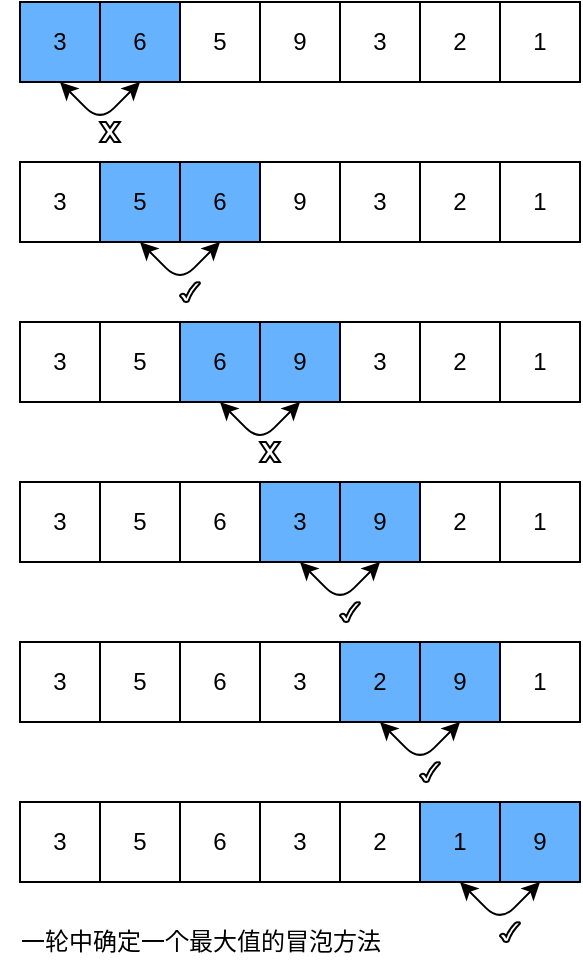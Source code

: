 <mxfile version="13.6.2" type="device" pages="4"><diagram id="Utzl1D3S4oTlbMpzo7W7" name="冒泡"><mxGraphModel dx="1024" dy="601" grid="1" gridSize="10" guides="1" tooltips="1" connect="1" arrows="1" fold="1" page="1" pageScale="1" pageWidth="827" pageHeight="1169" math="0" shadow="0"><root><mxCell id="0"/><mxCell id="1" parent="0"/><mxCell id="EV3v-pu-8Y_eTsIxCICT-1" value="3" style="rounded=0;whiteSpace=wrap;html=1;fillColor=#66B2FF;" vertex="1" parent="1"><mxGeometry x="40" y="40" width="40" height="40" as="geometry"/></mxCell><mxCell id="EV3v-pu-8Y_eTsIxCICT-2" value="6" style="rounded=0;whiteSpace=wrap;html=1;fillColor=#66B2FF;" vertex="1" parent="1"><mxGeometry x="80" y="40" width="40" height="40" as="geometry"/></mxCell><mxCell id="EV3v-pu-8Y_eTsIxCICT-3" value="5" style="rounded=0;whiteSpace=wrap;html=1;" vertex="1" parent="1"><mxGeometry x="120" y="40" width="40" height="40" as="geometry"/></mxCell><mxCell id="EV3v-pu-8Y_eTsIxCICT-4" value="9" style="rounded=0;whiteSpace=wrap;html=1;" vertex="1" parent="1"><mxGeometry x="160" y="40" width="40" height="40" as="geometry"/></mxCell><mxCell id="EV3v-pu-8Y_eTsIxCICT-6" value="3" style="rounded=0;whiteSpace=wrap;html=1;" vertex="1" parent="1"><mxGeometry x="200" y="40" width="40" height="40" as="geometry"/></mxCell><mxCell id="EV3v-pu-8Y_eTsIxCICT-7" value="2" style="rounded=0;whiteSpace=wrap;html=1;" vertex="1" parent="1"><mxGeometry x="240" y="40" width="40" height="40" as="geometry"/></mxCell><mxCell id="EV3v-pu-8Y_eTsIxCICT-8" value="1" style="rounded=0;whiteSpace=wrap;html=1;" vertex="1" parent="1"><mxGeometry x="280" y="40" width="40" height="40" as="geometry"/></mxCell><mxCell id="EV3v-pu-8Y_eTsIxCICT-9" value="" style="endArrow=classic;startArrow=classic;html=1;exitX=0.5;exitY=1;exitDx=0;exitDy=0;entryX=0.5;entryY=1;entryDx=0;entryDy=0;" edge="1" parent="1" source="EV3v-pu-8Y_eTsIxCICT-1" target="EV3v-pu-8Y_eTsIxCICT-2"><mxGeometry width="50" height="50" relative="1" as="geometry"><mxPoint x="390" y="240" as="sourcePoint"/><mxPoint x="440" y="190" as="targetPoint"/><Array as="points"><mxPoint x="80" y="100"/></Array></mxGeometry></mxCell><mxCell id="EV3v-pu-8Y_eTsIxCICT-11" value="" style="verticalLabelPosition=bottom;verticalAlign=top;html=1;shape=mxgraph.basic.x" vertex="1" parent="1"><mxGeometry x="80" y="100" width="10" height="10" as="geometry"/></mxCell><mxCell id="EV3v-pu-8Y_eTsIxCICT-13" value="" style="verticalLabelPosition=bottom;verticalAlign=top;html=1;shape=mxgraph.basic.tick" vertex="1" parent="1"><mxGeometry x="120" y="180" width="10" height="10" as="geometry"/></mxCell><mxCell id="EV3v-pu-8Y_eTsIxCICT-14" value="3" style="rounded=0;whiteSpace=wrap;html=1;fillColor=#FFFFFF;" vertex="1" parent="1"><mxGeometry x="40" y="120" width="40" height="40" as="geometry"/></mxCell><mxCell id="EV3v-pu-8Y_eTsIxCICT-15" value="5" style="rounded=0;whiteSpace=wrap;html=1;fillColor=#66B2FF;" vertex="1" parent="1"><mxGeometry x="80" y="120" width="40" height="40" as="geometry"/></mxCell><mxCell id="EV3v-pu-8Y_eTsIxCICT-16" value="6" style="rounded=0;whiteSpace=wrap;html=1;fillColor=#66B2FF;" vertex="1" parent="1"><mxGeometry x="120" y="120" width="40" height="40" as="geometry"/></mxCell><mxCell id="EV3v-pu-8Y_eTsIxCICT-17" value="9" style="rounded=0;whiteSpace=wrap;html=1;" vertex="1" parent="1"><mxGeometry x="160" y="120" width="40" height="40" as="geometry"/></mxCell><mxCell id="EV3v-pu-8Y_eTsIxCICT-18" value="3" style="rounded=0;whiteSpace=wrap;html=1;" vertex="1" parent="1"><mxGeometry x="200" y="120" width="40" height="40" as="geometry"/></mxCell><mxCell id="EV3v-pu-8Y_eTsIxCICT-19" value="2" style="rounded=0;whiteSpace=wrap;html=1;" vertex="1" parent="1"><mxGeometry x="240" y="120" width="40" height="40" as="geometry"/></mxCell><mxCell id="EV3v-pu-8Y_eTsIxCICT-20" value="1" style="rounded=0;whiteSpace=wrap;html=1;" vertex="1" parent="1"><mxGeometry x="280" y="120" width="40" height="40" as="geometry"/></mxCell><mxCell id="EV3v-pu-8Y_eTsIxCICT-21" value="" style="endArrow=classic;startArrow=classic;html=1;exitX=0.5;exitY=1;exitDx=0;exitDy=0;entryX=0.5;entryY=1;entryDx=0;entryDy=0;" edge="1" parent="1" source="EV3v-pu-8Y_eTsIxCICT-15" target="EV3v-pu-8Y_eTsIxCICT-16"><mxGeometry width="50" height="50" relative="1" as="geometry"><mxPoint x="390" y="320" as="sourcePoint"/><mxPoint x="440" y="270" as="targetPoint"/><Array as="points"><mxPoint x="120" y="180"/></Array></mxGeometry></mxCell><mxCell id="EV3v-pu-8Y_eTsIxCICT-24" value="3" style="rounded=0;whiteSpace=wrap;html=1;fillColor=#FFFFFF;" vertex="1" parent="1"><mxGeometry x="40" y="200" width="40" height="40" as="geometry"/></mxCell><mxCell id="EV3v-pu-8Y_eTsIxCICT-25" value="5" style="rounded=0;whiteSpace=wrap;html=1;fillColor=#FFFFFF;" vertex="1" parent="1"><mxGeometry x="80" y="200" width="40" height="40" as="geometry"/></mxCell><mxCell id="EV3v-pu-8Y_eTsIxCICT-26" value="6" style="rounded=0;whiteSpace=wrap;html=1;fillColor=#66B2FF;" vertex="1" parent="1"><mxGeometry x="120" y="200" width="40" height="40" as="geometry"/></mxCell><mxCell id="EV3v-pu-8Y_eTsIxCICT-27" value="9" style="rounded=0;whiteSpace=wrap;html=1;fillColor=#66B2FF;" vertex="1" parent="1"><mxGeometry x="160" y="200" width="40" height="40" as="geometry"/></mxCell><mxCell id="EV3v-pu-8Y_eTsIxCICT-28" value="3" style="rounded=0;whiteSpace=wrap;html=1;" vertex="1" parent="1"><mxGeometry x="200" y="200" width="40" height="40" as="geometry"/></mxCell><mxCell id="EV3v-pu-8Y_eTsIxCICT-29" value="2" style="rounded=0;whiteSpace=wrap;html=1;" vertex="1" parent="1"><mxGeometry x="240" y="200" width="40" height="40" as="geometry"/></mxCell><mxCell id="EV3v-pu-8Y_eTsIxCICT-30" value="1" style="rounded=0;whiteSpace=wrap;html=1;" vertex="1" parent="1"><mxGeometry x="280" y="200" width="40" height="40" as="geometry"/></mxCell><mxCell id="EV3v-pu-8Y_eTsIxCICT-31" value="" style="endArrow=classic;startArrow=classic;html=1;exitX=0.5;exitY=1;exitDx=0;exitDy=0;entryX=0.5;entryY=1;entryDx=0;entryDy=0;" edge="1" parent="1" source="EV3v-pu-8Y_eTsIxCICT-26" target="EV3v-pu-8Y_eTsIxCICT-27"><mxGeometry width="50" height="50" relative="1" as="geometry"><mxPoint x="390" y="400" as="sourcePoint"/><mxPoint x="440" y="350" as="targetPoint"/><Array as="points"><mxPoint x="160" y="260"/></Array></mxGeometry></mxCell><mxCell id="EV3v-pu-8Y_eTsIxCICT-32" value="" style="verticalLabelPosition=bottom;verticalAlign=top;html=1;shape=mxgraph.basic.x" vertex="1" parent="1"><mxGeometry x="160" y="260" width="10" height="10" as="geometry"/></mxCell><mxCell id="EV3v-pu-8Y_eTsIxCICT-33" value="" style="verticalLabelPosition=bottom;verticalAlign=top;html=1;shape=mxgraph.basic.tick" vertex="1" parent="1"><mxGeometry x="200" y="340" width="10" height="10" as="geometry"/></mxCell><mxCell id="EV3v-pu-8Y_eTsIxCICT-34" value="3" style="rounded=0;whiteSpace=wrap;html=1;fillColor=#FFFFFF;" vertex="1" parent="1"><mxGeometry x="40" y="280" width="40" height="40" as="geometry"/></mxCell><mxCell id="EV3v-pu-8Y_eTsIxCICT-35" value="5" style="rounded=0;whiteSpace=wrap;html=1;fillColor=#FFFFFF;" vertex="1" parent="1"><mxGeometry x="80" y="280" width="40" height="40" as="geometry"/></mxCell><mxCell id="EV3v-pu-8Y_eTsIxCICT-36" value="6" style="rounded=0;whiteSpace=wrap;html=1;fillColor=#FFFFFF;" vertex="1" parent="1"><mxGeometry x="120" y="280" width="40" height="40" as="geometry"/></mxCell><mxCell id="EV3v-pu-8Y_eTsIxCICT-37" value="3" style="rounded=0;whiteSpace=wrap;html=1;fillColor=#66B2FF;" vertex="1" parent="1"><mxGeometry x="160" y="280" width="40" height="40" as="geometry"/></mxCell><mxCell id="EV3v-pu-8Y_eTsIxCICT-38" value="9" style="rounded=0;whiteSpace=wrap;html=1;fillColor=#66B2FF;" vertex="1" parent="1"><mxGeometry x="200" y="280" width="40" height="40" as="geometry"/></mxCell><mxCell id="EV3v-pu-8Y_eTsIxCICT-39" value="2" style="rounded=0;whiteSpace=wrap;html=1;" vertex="1" parent="1"><mxGeometry x="240" y="280" width="40" height="40" as="geometry"/></mxCell><mxCell id="EV3v-pu-8Y_eTsIxCICT-40" value="1" style="rounded=0;whiteSpace=wrap;html=1;" vertex="1" parent="1"><mxGeometry x="280" y="280" width="40" height="40" as="geometry"/></mxCell><mxCell id="EV3v-pu-8Y_eTsIxCICT-41" value="" style="endArrow=classic;startArrow=classic;html=1;exitX=0.5;exitY=1;exitDx=0;exitDy=0;entryX=0.5;entryY=1;entryDx=0;entryDy=0;" edge="1" parent="1" source="EV3v-pu-8Y_eTsIxCICT-37" target="EV3v-pu-8Y_eTsIxCICT-38"><mxGeometry width="50" height="50" relative="1" as="geometry"><mxPoint x="390" y="480" as="sourcePoint"/><mxPoint x="440" y="430" as="targetPoint"/><Array as="points"><mxPoint x="200" y="340"/></Array></mxGeometry></mxCell><mxCell id="EV3v-pu-8Y_eTsIxCICT-42" value="" style="verticalLabelPosition=bottom;verticalAlign=top;html=1;shape=mxgraph.basic.tick" vertex="1" parent="1"><mxGeometry x="240" y="420" width="10" height="10" as="geometry"/></mxCell><mxCell id="EV3v-pu-8Y_eTsIxCICT-43" value="3" style="rounded=0;whiteSpace=wrap;html=1;fillColor=#FFFFFF;" vertex="1" parent="1"><mxGeometry x="40" y="360" width="40" height="40" as="geometry"/></mxCell><mxCell id="EV3v-pu-8Y_eTsIxCICT-44" value="5" style="rounded=0;whiteSpace=wrap;html=1;fillColor=#FFFFFF;" vertex="1" parent="1"><mxGeometry x="80" y="360" width="40" height="40" as="geometry"/></mxCell><mxCell id="EV3v-pu-8Y_eTsIxCICT-45" value="6" style="rounded=0;whiteSpace=wrap;html=1;fillColor=#FFFFFF;" vertex="1" parent="1"><mxGeometry x="120" y="360" width="40" height="40" as="geometry"/></mxCell><mxCell id="EV3v-pu-8Y_eTsIxCICT-46" value="3" style="rounded=0;whiteSpace=wrap;html=1;fillColor=#FFFFFF;" vertex="1" parent="1"><mxGeometry x="160" y="360" width="40" height="40" as="geometry"/></mxCell><mxCell id="EV3v-pu-8Y_eTsIxCICT-47" value="2" style="rounded=0;whiteSpace=wrap;html=1;fillColor=#66B2FF;" vertex="1" parent="1"><mxGeometry x="200" y="360" width="40" height="40" as="geometry"/></mxCell><mxCell id="EV3v-pu-8Y_eTsIxCICT-48" value="9" style="rounded=0;whiteSpace=wrap;html=1;fillColor=#66B2FF;" vertex="1" parent="1"><mxGeometry x="240" y="360" width="40" height="40" as="geometry"/></mxCell><mxCell id="EV3v-pu-8Y_eTsIxCICT-49" value="1" style="rounded=0;whiteSpace=wrap;html=1;" vertex="1" parent="1"><mxGeometry x="280" y="360" width="40" height="40" as="geometry"/></mxCell><mxCell id="EV3v-pu-8Y_eTsIxCICT-50" value="" style="endArrow=classic;startArrow=classic;html=1;exitX=0.5;exitY=1;exitDx=0;exitDy=0;entryX=0.5;entryY=1;entryDx=0;entryDy=0;exitPerimeter=0;" edge="1" parent="1" source="EV3v-pu-8Y_eTsIxCICT-47" target="EV3v-pu-8Y_eTsIxCICT-48"><mxGeometry width="50" height="50" relative="1" as="geometry"><mxPoint x="390" y="560" as="sourcePoint"/><mxPoint x="390" y="400" as="targetPoint"/><Array as="points"><mxPoint x="240" y="420"/></Array></mxGeometry></mxCell><mxCell id="EV3v-pu-8Y_eTsIxCICT-52" value="" style="verticalLabelPosition=bottom;verticalAlign=top;html=1;shape=mxgraph.basic.tick" vertex="1" parent="1"><mxGeometry x="280" y="500" width="10" height="10" as="geometry"/></mxCell><mxCell id="EV3v-pu-8Y_eTsIxCICT-53" value="3" style="rounded=0;whiteSpace=wrap;html=1;fillColor=#FFFFFF;" vertex="1" parent="1"><mxGeometry x="40" y="440" width="40" height="40" as="geometry"/></mxCell><mxCell id="EV3v-pu-8Y_eTsIxCICT-54" value="5" style="rounded=0;whiteSpace=wrap;html=1;fillColor=#FFFFFF;" vertex="1" parent="1"><mxGeometry x="80" y="440" width="40" height="40" as="geometry"/></mxCell><mxCell id="EV3v-pu-8Y_eTsIxCICT-55" value="6" style="rounded=0;whiteSpace=wrap;html=1;fillColor=#FFFFFF;" vertex="1" parent="1"><mxGeometry x="120" y="440" width="40" height="40" as="geometry"/></mxCell><mxCell id="EV3v-pu-8Y_eTsIxCICT-56" value="3" style="rounded=0;whiteSpace=wrap;html=1;fillColor=#FFFFFF;" vertex="1" parent="1"><mxGeometry x="160" y="440" width="40" height="40" as="geometry"/></mxCell><mxCell id="EV3v-pu-8Y_eTsIxCICT-57" value="2" style="rounded=0;whiteSpace=wrap;html=1;fillColor=#FFFFFF;" vertex="1" parent="1"><mxGeometry x="200" y="440" width="40" height="40" as="geometry"/></mxCell><mxCell id="EV3v-pu-8Y_eTsIxCICT-58" value="1" style="rounded=0;whiteSpace=wrap;html=1;fillColor=#66B2FF;" vertex="1" parent="1"><mxGeometry x="240" y="440" width="40" height="40" as="geometry"/></mxCell><mxCell id="EV3v-pu-8Y_eTsIxCICT-59" value="9" style="rounded=0;whiteSpace=wrap;html=1;fillColor=#66B2FF;" vertex="1" parent="1"><mxGeometry x="280" y="440" width="40" height="40" as="geometry"/></mxCell><mxCell id="EV3v-pu-8Y_eTsIxCICT-60" value="" style="endArrow=classic;startArrow=classic;html=1;exitX=0.5;exitY=1;exitDx=0;exitDy=0;entryX=0.5;entryY=1;entryDx=0;entryDy=0;" edge="1" parent="1" source="EV3v-pu-8Y_eTsIxCICT-58" target="EV3v-pu-8Y_eTsIxCICT-59"><mxGeometry width="50" height="50" relative="1" as="geometry"><mxPoint x="390" y="640" as="sourcePoint"/><mxPoint x="390" y="480" as="targetPoint"/><Array as="points"><mxPoint x="280" y="500"/></Array></mxGeometry></mxCell><mxCell id="EV3v-pu-8Y_eTsIxCICT-61" value="一轮中确定一个最大值的冒泡方法" style="text;html=1;align=center;verticalAlign=middle;resizable=0;points=[];autosize=1;" vertex="1" parent="1"><mxGeometry x="30" y="500" width="200" height="20" as="geometry"/></mxCell></root></mxGraphModel></diagram><diagram id="Gn_62ReBaDTB-oSN7w2a" name="冒泡2"><mxGraphModel dx="1024" dy="601" grid="1" gridSize="10" guides="1" tooltips="1" connect="1" arrows="1" fold="1" page="1" pageScale="1" pageWidth="827" pageHeight="1169" math="0" shadow="0"><root><mxCell id="g5Js4fRMA1xJTh5I8k7--0"/><mxCell id="g5Js4fRMA1xJTh5I8k7--1" parent="g5Js4fRMA1xJTh5I8k7--0"/><mxCell id="cPIQWOUZC3atRJTm9UQa-0" value="3" style="rounded=0;whiteSpace=wrap;html=1;fillColor=#FFFFFF;" vertex="1" parent="g5Js4fRMA1xJTh5I8k7--1"><mxGeometry x="40" y="120" width="40" height="40" as="geometry"/></mxCell><mxCell id="cPIQWOUZC3atRJTm9UQa-1" value="5" style="rounded=0;whiteSpace=wrap;html=1;fillColor=#FFFFFF;" vertex="1" parent="g5Js4fRMA1xJTh5I8k7--1"><mxGeometry x="80" y="120" width="40" height="40" as="geometry"/></mxCell><mxCell id="cPIQWOUZC3atRJTm9UQa-2" value="6" style="rounded=0;whiteSpace=wrap;html=1;fillColor=#FFFFFF;" vertex="1" parent="g5Js4fRMA1xJTh5I8k7--1"><mxGeometry x="120" y="120" width="40" height="40" as="geometry"/></mxCell><mxCell id="cPIQWOUZC3atRJTm9UQa-3" value="3" style="rounded=0;whiteSpace=wrap;html=1;fillColor=#FFFFFF;" vertex="1" parent="g5Js4fRMA1xJTh5I8k7--1"><mxGeometry x="160" y="120" width="40" height="40" as="geometry"/></mxCell><mxCell id="cPIQWOUZC3atRJTm9UQa-4" value="2" style="rounded=0;whiteSpace=wrap;html=1;fillColor=#FFFFFF;" vertex="1" parent="g5Js4fRMA1xJTh5I8k7--1"><mxGeometry x="200" y="120" width="40" height="40" as="geometry"/></mxCell><mxCell id="cPIQWOUZC3atRJTm9UQa-5" value="1" style="rounded=0;whiteSpace=wrap;html=1;fillColor=#FFFFFF;" vertex="1" parent="g5Js4fRMA1xJTh5I8k7--1"><mxGeometry x="240" y="120" width="40" height="40" as="geometry"/></mxCell><mxCell id="cPIQWOUZC3atRJTm9UQa-6" value="9" style="rounded=0;whiteSpace=wrap;html=1;fillColor=#66B2FF;" vertex="1" parent="g5Js4fRMA1xJTh5I8k7--1"><mxGeometry x="280" y="120" width="40" height="40" as="geometry"/></mxCell><mxCell id="cPIQWOUZC3atRJTm9UQa-7" value="3" style="rounded=0;whiteSpace=wrap;html=1;fillColor=#FFFFFF;" vertex="1" parent="g5Js4fRMA1xJTh5I8k7--1"><mxGeometry x="40" y="200" width="40" height="40" as="geometry"/></mxCell><mxCell id="cPIQWOUZC3atRJTm9UQa-8" value="5" style="rounded=0;whiteSpace=wrap;html=1;fillColor=#FFFFFF;" vertex="1" parent="g5Js4fRMA1xJTh5I8k7--1"><mxGeometry x="80" y="200" width="40" height="40" as="geometry"/></mxCell><mxCell id="cPIQWOUZC3atRJTm9UQa-9" value="3" style="rounded=0;whiteSpace=wrap;html=1;fillColor=#FFFFFF;" vertex="1" parent="g5Js4fRMA1xJTh5I8k7--1"><mxGeometry x="120" y="200" width="40" height="40" as="geometry"/></mxCell><mxCell id="cPIQWOUZC3atRJTm9UQa-10" value="2" style="rounded=0;whiteSpace=wrap;html=1;fillColor=#FFFFFF;" vertex="1" parent="g5Js4fRMA1xJTh5I8k7--1"><mxGeometry x="160" y="200" width="40" height="40" as="geometry"/></mxCell><mxCell id="cPIQWOUZC3atRJTm9UQa-11" value="1" style="rounded=0;whiteSpace=wrap;html=1;fillColor=#FFFFFF;" vertex="1" parent="g5Js4fRMA1xJTh5I8k7--1"><mxGeometry x="200" y="200" width="40" height="40" as="geometry"/></mxCell><mxCell id="cPIQWOUZC3atRJTm9UQa-12" value="6" style="rounded=0;whiteSpace=wrap;html=1;fillColor=#66B2FF;" vertex="1" parent="g5Js4fRMA1xJTh5I8k7--1"><mxGeometry x="240" y="200" width="40" height="40" as="geometry"/></mxCell><mxCell id="cPIQWOUZC3atRJTm9UQa-13" value="9" style="rounded=0;whiteSpace=wrap;html=1;fillColor=#66B2FF;" vertex="1" parent="g5Js4fRMA1xJTh5I8k7--1"><mxGeometry x="280" y="200" width="40" height="40" as="geometry"/></mxCell><mxCell id="cPIQWOUZC3atRJTm9UQa-14" value="3" style="rounded=0;whiteSpace=wrap;html=1;fillColor=#FFFFFF;" vertex="1" parent="g5Js4fRMA1xJTh5I8k7--1"><mxGeometry x="40" y="280" width="40" height="40" as="geometry"/></mxCell><mxCell id="cPIQWOUZC3atRJTm9UQa-15" value="3" style="rounded=0;whiteSpace=wrap;html=1;fillColor=#FFFFFF;" vertex="1" parent="g5Js4fRMA1xJTh5I8k7--1"><mxGeometry x="80" y="280" width="40" height="40" as="geometry"/></mxCell><mxCell id="cPIQWOUZC3atRJTm9UQa-16" value="2" style="rounded=0;whiteSpace=wrap;html=1;fillColor=#FFFFFF;" vertex="1" parent="g5Js4fRMA1xJTh5I8k7--1"><mxGeometry x="120" y="280" width="40" height="40" as="geometry"/></mxCell><mxCell id="cPIQWOUZC3atRJTm9UQa-17" value="1" style="rounded=0;whiteSpace=wrap;html=1;fillColor=#FFFFFF;" vertex="1" parent="g5Js4fRMA1xJTh5I8k7--1"><mxGeometry x="160" y="280" width="40" height="40" as="geometry"/></mxCell><mxCell id="cPIQWOUZC3atRJTm9UQa-18" value="5" style="rounded=0;whiteSpace=wrap;html=1;fillColor=#66B2FF;" vertex="1" parent="g5Js4fRMA1xJTh5I8k7--1"><mxGeometry x="200" y="280" width="40" height="40" as="geometry"/></mxCell><mxCell id="cPIQWOUZC3atRJTm9UQa-19" value="6" style="rounded=0;whiteSpace=wrap;html=1;fillColor=#66B2FF;" vertex="1" parent="g5Js4fRMA1xJTh5I8k7--1"><mxGeometry x="240" y="280" width="40" height="40" as="geometry"/></mxCell><mxCell id="cPIQWOUZC3atRJTm9UQa-20" value="9" style="rounded=0;whiteSpace=wrap;html=1;fillColor=#66B2FF;" vertex="1" parent="g5Js4fRMA1xJTh5I8k7--1"><mxGeometry x="280" y="280" width="40" height="40" as="geometry"/></mxCell><mxCell id="cPIQWOUZC3atRJTm9UQa-21" value="3" style="rounded=0;whiteSpace=wrap;html=1;fillColor=#FFFFFF;" vertex="1" parent="g5Js4fRMA1xJTh5I8k7--1"><mxGeometry x="40" y="360" width="40" height="40" as="geometry"/></mxCell><mxCell id="cPIQWOUZC3atRJTm9UQa-22" value="2" style="rounded=0;whiteSpace=wrap;html=1;fillColor=#FFFFFF;" vertex="1" parent="g5Js4fRMA1xJTh5I8k7--1"><mxGeometry x="80" y="360" width="40" height="40" as="geometry"/></mxCell><mxCell id="cPIQWOUZC3atRJTm9UQa-23" value="1" style="rounded=0;whiteSpace=wrap;html=1;fillColor=#FFFFFF;" vertex="1" parent="g5Js4fRMA1xJTh5I8k7--1"><mxGeometry x="120" y="360" width="40" height="40" as="geometry"/></mxCell><mxCell id="cPIQWOUZC3atRJTm9UQa-24" value="3" style="rounded=0;whiteSpace=wrap;html=1;fillColor=#66B2FF;" vertex="1" parent="g5Js4fRMA1xJTh5I8k7--1"><mxGeometry x="160" y="360" width="40" height="40" as="geometry"/></mxCell><mxCell id="cPIQWOUZC3atRJTm9UQa-25" value="5" style="rounded=0;whiteSpace=wrap;html=1;fillColor=#66B2FF;" vertex="1" parent="g5Js4fRMA1xJTh5I8k7--1"><mxGeometry x="200" y="360" width="40" height="40" as="geometry"/></mxCell><mxCell id="cPIQWOUZC3atRJTm9UQa-26" value="6" style="rounded=0;whiteSpace=wrap;html=1;fillColor=#66B2FF;" vertex="1" parent="g5Js4fRMA1xJTh5I8k7--1"><mxGeometry x="240" y="360" width="40" height="40" as="geometry"/></mxCell><mxCell id="cPIQWOUZC3atRJTm9UQa-27" value="9" style="rounded=0;whiteSpace=wrap;html=1;fillColor=#66B2FF;" vertex="1" parent="g5Js4fRMA1xJTh5I8k7--1"><mxGeometry x="280" y="360" width="40" height="40" as="geometry"/></mxCell><mxCell id="cPIQWOUZC3atRJTm9UQa-28" value="2" style="rounded=0;whiteSpace=wrap;html=1;fillColor=#FFFFFF;" vertex="1" parent="g5Js4fRMA1xJTh5I8k7--1"><mxGeometry x="40" y="440" width="40" height="40" as="geometry"/></mxCell><mxCell id="cPIQWOUZC3atRJTm9UQa-29" value="1" style="rounded=0;whiteSpace=wrap;html=1;fillColor=#FFFFFF;" vertex="1" parent="g5Js4fRMA1xJTh5I8k7--1"><mxGeometry x="80" y="440" width="40" height="40" as="geometry"/></mxCell><mxCell id="cPIQWOUZC3atRJTm9UQa-30" value="3" style="rounded=0;whiteSpace=wrap;html=1;fillColor=#66B2FF;" vertex="1" parent="g5Js4fRMA1xJTh5I8k7--1"><mxGeometry x="120" y="440" width="40" height="40" as="geometry"/></mxCell><mxCell id="cPIQWOUZC3atRJTm9UQa-31" value="3" style="rounded=0;whiteSpace=wrap;html=1;fillColor=#66B2FF;" vertex="1" parent="g5Js4fRMA1xJTh5I8k7--1"><mxGeometry x="160" y="440" width="40" height="40" as="geometry"/></mxCell><mxCell id="cPIQWOUZC3atRJTm9UQa-32" value="5" style="rounded=0;whiteSpace=wrap;html=1;fillColor=#66B2FF;" vertex="1" parent="g5Js4fRMA1xJTh5I8k7--1"><mxGeometry x="200" y="440" width="40" height="40" as="geometry"/></mxCell><mxCell id="cPIQWOUZC3atRJTm9UQa-33" value="6" style="rounded=0;whiteSpace=wrap;html=1;fillColor=#66B2FF;" vertex="1" parent="g5Js4fRMA1xJTh5I8k7--1"><mxGeometry x="240" y="440" width="40" height="40" as="geometry"/></mxCell><mxCell id="cPIQWOUZC3atRJTm9UQa-34" value="9" style="rounded=0;whiteSpace=wrap;html=1;fillColor=#66B2FF;" vertex="1" parent="g5Js4fRMA1xJTh5I8k7--1"><mxGeometry x="280" y="440" width="40" height="40" as="geometry"/></mxCell><mxCell id="cPIQWOUZC3atRJTm9UQa-35" value="1" style="rounded=0;whiteSpace=wrap;html=1;fillColor=#FFFFFF;" vertex="1" parent="g5Js4fRMA1xJTh5I8k7--1"><mxGeometry x="40" y="520" width="40" height="40" as="geometry"/></mxCell><mxCell id="cPIQWOUZC3atRJTm9UQa-36" value="2" style="rounded=0;whiteSpace=wrap;html=1;fillColor=#66B2FF;" vertex="1" parent="g5Js4fRMA1xJTh5I8k7--1"><mxGeometry x="80" y="520" width="40" height="40" as="geometry"/></mxCell><mxCell id="cPIQWOUZC3atRJTm9UQa-37" value="3" style="rounded=0;whiteSpace=wrap;html=1;fillColor=#66B2FF;" vertex="1" parent="g5Js4fRMA1xJTh5I8k7--1"><mxGeometry x="120" y="520" width="40" height="40" as="geometry"/></mxCell><mxCell id="cPIQWOUZC3atRJTm9UQa-38" value="3" style="rounded=0;whiteSpace=wrap;html=1;fillColor=#66B2FF;" vertex="1" parent="g5Js4fRMA1xJTh5I8k7--1"><mxGeometry x="160" y="520" width="40" height="40" as="geometry"/></mxCell><mxCell id="cPIQWOUZC3atRJTm9UQa-39" value="5" style="rounded=0;whiteSpace=wrap;html=1;fillColor=#66B2FF;" vertex="1" parent="g5Js4fRMA1xJTh5I8k7--1"><mxGeometry x="200" y="520" width="40" height="40" as="geometry"/></mxCell><mxCell id="cPIQWOUZC3atRJTm9UQa-40" value="6" style="rounded=0;whiteSpace=wrap;html=1;fillColor=#66B2FF;" vertex="1" parent="g5Js4fRMA1xJTh5I8k7--1"><mxGeometry x="240" y="520" width="40" height="40" as="geometry"/></mxCell><mxCell id="cPIQWOUZC3atRJTm9UQa-41" value="9" style="rounded=0;whiteSpace=wrap;html=1;fillColor=#66B2FF;" vertex="1" parent="g5Js4fRMA1xJTh5I8k7--1"><mxGeometry x="280" y="520" width="40" height="40" as="geometry"/></mxCell><mxCell id="cPIQWOUZC3atRJTm9UQa-42" value="第一轮" style="text;html=1;strokeColor=none;fillColor=none;align=center;verticalAlign=middle;whiteSpace=wrap;rounded=0;" vertex="1" parent="g5Js4fRMA1xJTh5I8k7--1"><mxGeometry x="340" y="130" width="40" height="20" as="geometry"/></mxCell><mxCell id="cPIQWOUZC3atRJTm9UQa-43" value="第二轮" style="text;html=1;strokeColor=none;fillColor=none;align=center;verticalAlign=middle;whiteSpace=wrap;rounded=0;" vertex="1" parent="g5Js4fRMA1xJTh5I8k7--1"><mxGeometry x="340" y="210" width="40" height="20" as="geometry"/></mxCell><mxCell id="cPIQWOUZC3atRJTm9UQa-44" value="第三轮" style="text;html=1;strokeColor=none;fillColor=none;align=center;verticalAlign=middle;whiteSpace=wrap;rounded=0;" vertex="1" parent="g5Js4fRMA1xJTh5I8k7--1"><mxGeometry x="340" y="290" width="40" height="20" as="geometry"/></mxCell><mxCell id="cPIQWOUZC3atRJTm9UQa-45" value="第四轮" style="text;html=1;strokeColor=none;fillColor=none;align=center;verticalAlign=middle;whiteSpace=wrap;rounded=0;" vertex="1" parent="g5Js4fRMA1xJTh5I8k7--1"><mxGeometry x="340" y="370" width="40" height="20" as="geometry"/></mxCell><mxCell id="cPIQWOUZC3atRJTm9UQa-46" value="第五轮" style="text;html=1;strokeColor=none;fillColor=none;align=center;verticalAlign=middle;whiteSpace=wrap;rounded=0;" vertex="1" parent="g5Js4fRMA1xJTh5I8k7--1"><mxGeometry x="340" y="450" width="40" height="20" as="geometry"/></mxCell><mxCell id="cPIQWOUZC3atRJTm9UQa-47" value="第六轮" style="text;html=1;strokeColor=none;fillColor=none;align=center;verticalAlign=middle;whiteSpace=wrap;rounded=0;" vertex="1" parent="g5Js4fRMA1xJTh5I8k7--1"><mxGeometry x="340" y="530" width="40" height="20" as="geometry"/></mxCell><mxCell id="cPIQWOUZC3atRJTm9UQa-48" value="总共经过N-1轮冒泡" style="text;html=1;strokeColor=none;fillColor=none;align=center;verticalAlign=middle;whiteSpace=wrap;rounded=0;" vertex="1" parent="g5Js4fRMA1xJTh5I8k7--1"><mxGeometry x="40" y="580" width="110" height="20" as="geometry"/></mxCell><mxCell id="erM4pBFuy9u2DyYXhCJ0-0" value="3" style="rounded=0;whiteSpace=wrap;html=1;fillColor=#FFFFFF;" vertex="1" parent="g5Js4fRMA1xJTh5I8k7--1"><mxGeometry x="40" y="40" width="40" height="40" as="geometry"/></mxCell><mxCell id="erM4pBFuy9u2DyYXhCJ0-1" value="6" style="rounded=0;whiteSpace=wrap;html=1;fillColor=#FFFFFF;" vertex="1" parent="g5Js4fRMA1xJTh5I8k7--1"><mxGeometry x="80" y="40" width="40" height="40" as="geometry"/></mxCell><mxCell id="erM4pBFuy9u2DyYXhCJ0-2" value="5" style="rounded=0;whiteSpace=wrap;html=1;" vertex="1" parent="g5Js4fRMA1xJTh5I8k7--1"><mxGeometry x="120" y="40" width="40" height="40" as="geometry"/></mxCell><mxCell id="erM4pBFuy9u2DyYXhCJ0-3" value="9" style="rounded=0;whiteSpace=wrap;html=1;" vertex="1" parent="g5Js4fRMA1xJTh5I8k7--1"><mxGeometry x="160" y="40" width="40" height="40" as="geometry"/></mxCell><mxCell id="erM4pBFuy9u2DyYXhCJ0-4" value="3" style="rounded=0;whiteSpace=wrap;html=1;" vertex="1" parent="g5Js4fRMA1xJTh5I8k7--1"><mxGeometry x="200" y="40" width="40" height="40" as="geometry"/></mxCell><mxCell id="erM4pBFuy9u2DyYXhCJ0-5" value="2" style="rounded=0;whiteSpace=wrap;html=1;" vertex="1" parent="g5Js4fRMA1xJTh5I8k7--1"><mxGeometry x="240" y="40" width="40" height="40" as="geometry"/></mxCell><mxCell id="erM4pBFuy9u2DyYXhCJ0-6" value="1" style="rounded=0;whiteSpace=wrap;html=1;" vertex="1" parent="g5Js4fRMA1xJTh5I8k7--1"><mxGeometry x="280" y="40" width="40" height="40" as="geometry"/></mxCell><mxCell id="erM4pBFuy9u2DyYXhCJ0-7" value="原始数组" style="text;html=1;align=center;verticalAlign=middle;resizable=0;points=[];autosize=1;" vertex="1" parent="g5Js4fRMA1xJTh5I8k7--1"><mxGeometry x="330" y="50" width="60" height="20" as="geometry"/></mxCell></root></mxGraphModel></diagram><diagram id="Y4HF7JTuhMYbVVVk3zse" name="选择"><mxGraphModel dx="1024" dy="601" grid="1" gridSize="10" guides="1" tooltips="1" connect="1" arrows="1" fold="1" page="1" pageScale="1" pageWidth="827" pageHeight="1169" math="0" shadow="0"><root><mxCell id="y2bNlCm2lOBaOmFDGqGX-0"/><mxCell id="y2bNlCm2lOBaOmFDGqGX-1" parent="y2bNlCm2lOBaOmFDGqGX-0"/><mxCell id="33pR3mHnkRxNNWXirWPG-0" value="3" style="rounded=0;whiteSpace=wrap;html=1;fillColor=#FFFFFF;" vertex="1" parent="y2bNlCm2lOBaOmFDGqGX-1"><mxGeometry x="40" y="40" width="40" height="40" as="geometry"/></mxCell><mxCell id="33pR3mHnkRxNNWXirWPG-1" value="6" style="rounded=0;whiteSpace=wrap;html=1;fillColor=#FFFFFF;" vertex="1" parent="y2bNlCm2lOBaOmFDGqGX-1"><mxGeometry x="80" y="40" width="40" height="40" as="geometry"/></mxCell><mxCell id="33pR3mHnkRxNNWXirWPG-2" value="5" style="rounded=0;whiteSpace=wrap;html=1;" vertex="1" parent="y2bNlCm2lOBaOmFDGqGX-1"><mxGeometry x="120" y="40" width="40" height="40" as="geometry"/></mxCell><mxCell id="33pR3mHnkRxNNWXirWPG-3" value="9" style="rounded=0;whiteSpace=wrap;html=1;" vertex="1" parent="y2bNlCm2lOBaOmFDGqGX-1"><mxGeometry x="160" y="40" width="40" height="40" as="geometry"/></mxCell><mxCell id="33pR3mHnkRxNNWXirWPG-4" value="3" style="rounded=0;whiteSpace=wrap;html=1;" vertex="1" parent="y2bNlCm2lOBaOmFDGqGX-1"><mxGeometry x="200" y="40" width="40" height="40" as="geometry"/></mxCell><mxCell id="33pR3mHnkRxNNWXirWPG-5" value="2" style="rounded=0;whiteSpace=wrap;html=1;" vertex="1" parent="y2bNlCm2lOBaOmFDGqGX-1"><mxGeometry x="240" y="40" width="40" height="40" as="geometry"/></mxCell><mxCell id="33pR3mHnkRxNNWXirWPG-6" value="1" style="rounded=0;whiteSpace=wrap;html=1;" vertex="1" parent="y2bNlCm2lOBaOmFDGqGX-1"><mxGeometry x="280" y="40" width="40" height="40" as="geometry"/></mxCell><mxCell id="33pR3mHnkRxNNWXirWPG-7" value="原始数组" style="text;html=1;align=center;verticalAlign=middle;resizable=0;points=[];autosize=1;" vertex="1" parent="y2bNlCm2lOBaOmFDGqGX-1"><mxGeometry x="330" y="50" width="60" height="20" as="geometry"/></mxCell><mxCell id="33pR3mHnkRxNNWXirWPG-8" value="3" style="rounded=0;whiteSpace=wrap;html=1;fillColor=#FFFFFF;" vertex="1" parent="y2bNlCm2lOBaOmFDGqGX-1"><mxGeometry x="40" y="120" width="40" height="40" as="geometry"/></mxCell><mxCell id="33pR3mHnkRxNNWXirWPG-9" value="6" style="rounded=0;whiteSpace=wrap;html=1;fillColor=#FFFFFF;" vertex="1" parent="y2bNlCm2lOBaOmFDGqGX-1"><mxGeometry x="80" y="120" width="40" height="40" as="geometry"/></mxCell><mxCell id="33pR3mHnkRxNNWXirWPG-10" value="5" style="rounded=0;whiteSpace=wrap;html=1;" vertex="1" parent="y2bNlCm2lOBaOmFDGqGX-1"><mxGeometry x="120" y="120" width="40" height="40" as="geometry"/></mxCell><mxCell id="33pR3mHnkRxNNWXirWPG-11" value="1" style="rounded=0;whiteSpace=wrap;html=1;fillColor=#66B2FF;" vertex="1" parent="y2bNlCm2lOBaOmFDGqGX-1"><mxGeometry x="160" y="120" width="40" height="40" as="geometry"/></mxCell><mxCell id="33pR3mHnkRxNNWXirWPG-12" value="3" style="rounded=0;whiteSpace=wrap;html=1;" vertex="1" parent="y2bNlCm2lOBaOmFDGqGX-1"><mxGeometry x="200" y="120" width="40" height="40" as="geometry"/></mxCell><mxCell id="33pR3mHnkRxNNWXirWPG-13" value="2" style="rounded=0;whiteSpace=wrap;html=1;" vertex="1" parent="y2bNlCm2lOBaOmFDGqGX-1"><mxGeometry x="240" y="120" width="40" height="40" as="geometry"/></mxCell><mxCell id="33pR3mHnkRxNNWXirWPG-14" value="9" style="rounded=0;whiteSpace=wrap;html=1;fillColor=#66B2FF;" vertex="1" parent="y2bNlCm2lOBaOmFDGqGX-1"><mxGeometry x="280" y="120" width="40" height="40" as="geometry"/></mxCell><mxCell id="33pR3mHnkRxNNWXirWPG-15" value="" style="endArrow=classic;startArrow=classic;html=1;entryX=0.5;entryY=1;entryDx=0;entryDy=0;exitX=0.5;exitY=1;exitDx=0;exitDy=0;" edge="1" parent="y2bNlCm2lOBaOmFDGqGX-1" source="33pR3mHnkRxNNWXirWPG-11" target="33pR3mHnkRxNNWXirWPG-14"><mxGeometry width="50" height="50" relative="1" as="geometry"><mxPoint x="190" y="200" as="sourcePoint"/><mxPoint x="440" y="-10" as="targetPoint"/><Array as="points"><mxPoint x="240" y="180"/></Array></mxGeometry></mxCell><mxCell id="33pR3mHnkRxNNWXirWPG-16" value="3" style="rounded=0;whiteSpace=wrap;html=1;fillColor=#FFFFFF;" vertex="1" parent="y2bNlCm2lOBaOmFDGqGX-1"><mxGeometry x="40" y="200" width="40" height="40" as="geometry"/></mxCell><mxCell id="33pR3mHnkRxNNWXirWPG-17" value="2" style="rounded=0;whiteSpace=wrap;html=1;fillColor=#66B2FF;" vertex="1" parent="y2bNlCm2lOBaOmFDGqGX-1"><mxGeometry x="80" y="200" width="40" height="40" as="geometry"/></mxCell><mxCell id="33pR3mHnkRxNNWXirWPG-18" value="5" style="rounded=0;whiteSpace=wrap;html=1;" vertex="1" parent="y2bNlCm2lOBaOmFDGqGX-1"><mxGeometry x="120" y="200" width="40" height="40" as="geometry"/></mxCell><mxCell id="33pR3mHnkRxNNWXirWPG-19" value="1" style="rounded=0;whiteSpace=wrap;html=1;fillColor=#FFFFFF;" vertex="1" parent="y2bNlCm2lOBaOmFDGqGX-1"><mxGeometry x="160" y="200" width="40" height="40" as="geometry"/></mxCell><mxCell id="33pR3mHnkRxNNWXirWPG-20" value="3" style="rounded=0;whiteSpace=wrap;html=1;" vertex="1" parent="y2bNlCm2lOBaOmFDGqGX-1"><mxGeometry x="200" y="200" width="40" height="40" as="geometry"/></mxCell><mxCell id="33pR3mHnkRxNNWXirWPG-21" value="6" style="rounded=0;whiteSpace=wrap;html=1;fillColor=#66B2FF;" vertex="1" parent="y2bNlCm2lOBaOmFDGqGX-1"><mxGeometry x="240" y="200" width="40" height="40" as="geometry"/></mxCell><mxCell id="33pR3mHnkRxNNWXirWPG-22" value="9" style="rounded=0;whiteSpace=wrap;html=1;fillColor=#66B2FF;" vertex="1" parent="y2bNlCm2lOBaOmFDGqGX-1"><mxGeometry x="280" y="200" width="40" height="40" as="geometry"/></mxCell><mxCell id="33pR3mHnkRxNNWXirWPG-23" value="" style="endArrow=classic;startArrow=classic;html=1;entryX=0.5;entryY=1;entryDx=0;entryDy=0;exitX=0.5;exitY=1;exitDx=0;exitDy=0;" edge="1" parent="y2bNlCm2lOBaOmFDGqGX-1" source="33pR3mHnkRxNNWXirWPG-17" target="33pR3mHnkRxNNWXirWPG-21"><mxGeometry width="50" height="50" relative="1" as="geometry"><mxPoint x="90" y="250" as="sourcePoint"/><mxPoint x="440" y="70" as="targetPoint"/><Array as="points"><mxPoint x="180" y="260"/></Array></mxGeometry></mxCell><mxCell id="33pR3mHnkRxNNWXirWPG-24" value="3" style="rounded=0;whiteSpace=wrap;html=1;fillColor=#FFFFFF;" vertex="1" parent="y2bNlCm2lOBaOmFDGqGX-1"><mxGeometry x="40" y="280" width="40" height="40" as="geometry"/></mxCell><mxCell id="33pR3mHnkRxNNWXirWPG-25" value="2" style="rounded=0;whiteSpace=wrap;html=1;fillColor=#FFFFFF;" vertex="1" parent="y2bNlCm2lOBaOmFDGqGX-1"><mxGeometry x="80" y="280" width="40" height="40" as="geometry"/></mxCell><mxCell id="33pR3mHnkRxNNWXirWPG-26" value="3" style="rounded=0;whiteSpace=wrap;html=1;fillColor=#66B2FF;" vertex="1" parent="y2bNlCm2lOBaOmFDGqGX-1"><mxGeometry x="120" y="280" width="40" height="40" as="geometry"/></mxCell><mxCell id="33pR3mHnkRxNNWXirWPG-27" value="1" style="rounded=0;whiteSpace=wrap;html=1;fillColor=#FFFFFF;" vertex="1" parent="y2bNlCm2lOBaOmFDGqGX-1"><mxGeometry x="160" y="280" width="40" height="40" as="geometry"/></mxCell><mxCell id="33pR3mHnkRxNNWXirWPG-28" value="5" style="rounded=0;whiteSpace=wrap;html=1;fillColor=#66B2FF;" vertex="1" parent="y2bNlCm2lOBaOmFDGqGX-1"><mxGeometry x="200" y="280" width="40" height="40" as="geometry"/></mxCell><mxCell id="33pR3mHnkRxNNWXirWPG-29" value="6" style="rounded=0;whiteSpace=wrap;html=1;fillColor=#66B2FF;" vertex="1" parent="y2bNlCm2lOBaOmFDGqGX-1"><mxGeometry x="240" y="280" width="40" height="40" as="geometry"/></mxCell><mxCell id="33pR3mHnkRxNNWXirWPG-30" value="9" style="rounded=0;whiteSpace=wrap;html=1;fillColor=#66B2FF;" vertex="1" parent="y2bNlCm2lOBaOmFDGqGX-1"><mxGeometry x="280" y="280" width="40" height="40" as="geometry"/></mxCell><mxCell id="33pR3mHnkRxNNWXirWPG-31" value="" style="endArrow=classic;startArrow=classic;html=1;exitX=0.5;exitY=1;exitDx=0;exitDy=0;" edge="1" parent="y2bNlCm2lOBaOmFDGqGX-1" source="33pR3mHnkRxNNWXirWPG-26"><mxGeometry width="50" height="50" relative="1" as="geometry"><mxPoint x="90" y="330" as="sourcePoint"/><mxPoint x="220" y="320" as="targetPoint"/><Array as="points"><mxPoint x="180" y="340"/></Array></mxGeometry></mxCell><mxCell id="33pR3mHnkRxNNWXirWPG-32" value="3" style="rounded=0;whiteSpace=wrap;html=1;fillColor=#FFFFFF;" vertex="1" parent="y2bNlCm2lOBaOmFDGqGX-1"><mxGeometry x="40" y="360" width="40" height="40" as="geometry"/></mxCell><mxCell id="33pR3mHnkRxNNWXirWPG-33" value="2" style="rounded=0;whiteSpace=wrap;html=1;fillColor=#FFFFFF;" vertex="1" parent="y2bNlCm2lOBaOmFDGqGX-1"><mxGeometry x="80" y="360" width="40" height="40" as="geometry"/></mxCell><mxCell id="33pR3mHnkRxNNWXirWPG-34" value="1" style="rounded=0;whiteSpace=wrap;html=1;fillColor=#66B2FF;" vertex="1" parent="y2bNlCm2lOBaOmFDGqGX-1"><mxGeometry x="120" y="360" width="40" height="40" as="geometry"/></mxCell><mxCell id="33pR3mHnkRxNNWXirWPG-35" value="3" style="rounded=0;whiteSpace=wrap;html=1;fillColor=#66B2FF;" vertex="1" parent="y2bNlCm2lOBaOmFDGqGX-1"><mxGeometry x="160" y="360" width="40" height="40" as="geometry"/></mxCell><mxCell id="33pR3mHnkRxNNWXirWPG-36" value="5" style="rounded=0;whiteSpace=wrap;html=1;fillColor=#66B2FF;" vertex="1" parent="y2bNlCm2lOBaOmFDGqGX-1"><mxGeometry x="200" y="360" width="40" height="40" as="geometry"/></mxCell><mxCell id="33pR3mHnkRxNNWXirWPG-37" value="6" style="rounded=0;whiteSpace=wrap;html=1;fillColor=#66B2FF;" vertex="1" parent="y2bNlCm2lOBaOmFDGqGX-1"><mxGeometry x="240" y="360" width="40" height="40" as="geometry"/></mxCell><mxCell id="33pR3mHnkRxNNWXirWPG-38" value="9" style="rounded=0;whiteSpace=wrap;html=1;fillColor=#66B2FF;" vertex="1" parent="y2bNlCm2lOBaOmFDGqGX-1"><mxGeometry x="280" y="360" width="40" height="40" as="geometry"/></mxCell><mxCell id="33pR3mHnkRxNNWXirWPG-39" value="" style="endArrow=classic;startArrow=classic;html=1;exitX=0.5;exitY=1;exitDx=0;exitDy=0;entryX=0.5;entryY=1;entryDx=0;entryDy=0;" edge="1" parent="y2bNlCm2lOBaOmFDGqGX-1" source="33pR3mHnkRxNNWXirWPG-34" target="33pR3mHnkRxNNWXirWPG-35"><mxGeometry width="50" height="50" relative="1" as="geometry"><mxPoint x="90" y="410" as="sourcePoint"/><mxPoint x="220" y="400" as="targetPoint"/><Array as="points"><mxPoint x="160" y="420"/></Array></mxGeometry></mxCell><mxCell id="33pR3mHnkRxNNWXirWPG-40" value="1" style="rounded=0;whiteSpace=wrap;html=1;fillColor=#66B2FF;" vertex="1" parent="y2bNlCm2lOBaOmFDGqGX-1"><mxGeometry x="40" y="440" width="40" height="40" as="geometry"/></mxCell><mxCell id="33pR3mHnkRxNNWXirWPG-41" value="2" style="rounded=0;whiteSpace=wrap;html=1;fillColor=#FFFFFF;" vertex="1" parent="y2bNlCm2lOBaOmFDGqGX-1"><mxGeometry x="80" y="440" width="40" height="40" as="geometry"/></mxCell><mxCell id="33pR3mHnkRxNNWXirWPG-42" value="3" style="rounded=0;whiteSpace=wrap;html=1;fillColor=#66B2FF;" vertex="1" parent="y2bNlCm2lOBaOmFDGqGX-1"><mxGeometry x="120" y="440" width="40" height="40" as="geometry"/></mxCell><mxCell id="33pR3mHnkRxNNWXirWPG-43" value="3" style="rounded=0;whiteSpace=wrap;html=1;fillColor=#66B2FF;" vertex="1" parent="y2bNlCm2lOBaOmFDGqGX-1"><mxGeometry x="160" y="440" width="40" height="40" as="geometry"/></mxCell><mxCell id="33pR3mHnkRxNNWXirWPG-44" value="5" style="rounded=0;whiteSpace=wrap;html=1;fillColor=#66B2FF;" vertex="1" parent="y2bNlCm2lOBaOmFDGqGX-1"><mxGeometry x="200" y="440" width="40" height="40" as="geometry"/></mxCell><mxCell id="33pR3mHnkRxNNWXirWPG-45" value="6" style="rounded=0;whiteSpace=wrap;html=1;fillColor=#66B2FF;" vertex="1" parent="y2bNlCm2lOBaOmFDGqGX-1"><mxGeometry x="240" y="440" width="40" height="40" as="geometry"/></mxCell><mxCell id="33pR3mHnkRxNNWXirWPG-46" value="9" style="rounded=0;whiteSpace=wrap;html=1;fillColor=#66B2FF;" vertex="1" parent="y2bNlCm2lOBaOmFDGqGX-1"><mxGeometry x="280" y="440" width="40" height="40" as="geometry"/></mxCell><mxCell id="33pR3mHnkRxNNWXirWPG-47" value="" style="endArrow=classic;startArrow=classic;html=1;exitX=0.5;exitY=1;exitDx=0;exitDy=0;entryX=0.5;entryY=1;entryDx=0;entryDy=0;" edge="1" parent="y2bNlCm2lOBaOmFDGqGX-1" source="33pR3mHnkRxNNWXirWPG-40" target="33pR3mHnkRxNNWXirWPG-42"><mxGeometry width="50" height="50" relative="1" as="geometry"><mxPoint x="90" y="490" as="sourcePoint"/><mxPoint x="220" y="480" as="targetPoint"/><Array as="points"><mxPoint x="100" y="500"/></Array></mxGeometry></mxCell><mxCell id="33pR3mHnkRxNNWXirWPG-48" value="1" style="rounded=0;whiteSpace=wrap;html=1;fillColor=#FFFFFF;" vertex="1" parent="y2bNlCm2lOBaOmFDGqGX-1"><mxGeometry x="40" y="520" width="40" height="40" as="geometry"/></mxCell><mxCell id="33pR3mHnkRxNNWXirWPG-49" value="2" style="rounded=0;whiteSpace=wrap;html=1;fillColor=#66B2FF;" vertex="1" parent="y2bNlCm2lOBaOmFDGqGX-1"><mxGeometry x="80" y="520" width="40" height="40" as="geometry"/></mxCell><mxCell id="33pR3mHnkRxNNWXirWPG-50" value="3" style="rounded=0;whiteSpace=wrap;html=1;fillColor=#66B2FF;" vertex="1" parent="y2bNlCm2lOBaOmFDGqGX-1"><mxGeometry x="120" y="520" width="40" height="40" as="geometry"/></mxCell><mxCell id="33pR3mHnkRxNNWXirWPG-51" value="3" style="rounded=0;whiteSpace=wrap;html=1;fillColor=#66B2FF;" vertex="1" parent="y2bNlCm2lOBaOmFDGqGX-1"><mxGeometry x="160" y="520" width="40" height="40" as="geometry"/></mxCell><mxCell id="33pR3mHnkRxNNWXirWPG-52" value="5" style="rounded=0;whiteSpace=wrap;html=1;fillColor=#66B2FF;" vertex="1" parent="y2bNlCm2lOBaOmFDGqGX-1"><mxGeometry x="200" y="520" width="40" height="40" as="geometry"/></mxCell><mxCell id="33pR3mHnkRxNNWXirWPG-53" value="6" style="rounded=0;whiteSpace=wrap;html=1;fillColor=#66B2FF;" vertex="1" parent="y2bNlCm2lOBaOmFDGqGX-1"><mxGeometry x="240" y="520" width="40" height="40" as="geometry"/></mxCell><mxCell id="33pR3mHnkRxNNWXirWPG-54" value="9" style="rounded=0;whiteSpace=wrap;html=1;fillColor=#66B2FF;" vertex="1" parent="y2bNlCm2lOBaOmFDGqGX-1"><mxGeometry x="280" y="520" width="40" height="40" as="geometry"/></mxCell><mxCell id="33pR3mHnkRxNNWXirWPG-55" value="" style="endArrow=classic;startArrow=classic;html=1;exitX=0.25;exitY=1;exitDx=0;exitDy=0;entryX=0.75;entryY=1;entryDx=0;entryDy=0;" edge="1" parent="y2bNlCm2lOBaOmFDGqGX-1" source="33pR3mHnkRxNNWXirWPG-49" target="33pR3mHnkRxNNWXirWPG-49"><mxGeometry width="50" height="50" relative="1" as="geometry"><mxPoint x="90" y="570" as="sourcePoint"/><mxPoint x="220" y="560" as="targetPoint"/><Array as="points"><mxPoint x="100" y="580"/></Array></mxGeometry></mxCell><mxCell id="33pR3mHnkRxNNWXirWPG-57" value="第一轮" style="text;html=1;align=center;verticalAlign=middle;resizable=0;points=[];autosize=1;" vertex="1" parent="y2bNlCm2lOBaOmFDGqGX-1"><mxGeometry x="330" y="130" width="50" height="20" as="geometry"/></mxCell><mxCell id="33pR3mHnkRxNNWXirWPG-58" value="第二轮" style="text;html=1;align=center;verticalAlign=middle;resizable=0;points=[];autosize=1;" vertex="1" parent="y2bNlCm2lOBaOmFDGqGX-1"><mxGeometry x="330" y="210" width="50" height="20" as="geometry"/></mxCell><mxCell id="33pR3mHnkRxNNWXirWPG-59" value="第三轮" style="text;html=1;align=center;verticalAlign=middle;resizable=0;points=[];autosize=1;" vertex="1" parent="y2bNlCm2lOBaOmFDGqGX-1"><mxGeometry x="330" y="290" width="50" height="20" as="geometry"/></mxCell><mxCell id="33pR3mHnkRxNNWXirWPG-60" value="第四轮" style="text;html=1;align=center;verticalAlign=middle;resizable=0;points=[];autosize=1;" vertex="1" parent="y2bNlCm2lOBaOmFDGqGX-1"><mxGeometry x="330" y="370" width="50" height="20" as="geometry"/></mxCell><mxCell id="33pR3mHnkRxNNWXirWPG-61" value="第五轮" style="text;html=1;align=center;verticalAlign=middle;resizable=0;points=[];autosize=1;" vertex="1" parent="y2bNlCm2lOBaOmFDGqGX-1"><mxGeometry x="330" y="450" width="50" height="20" as="geometry"/></mxCell><mxCell id="33pR3mHnkRxNNWXirWPG-62" value="第六轮" style="text;html=1;align=center;verticalAlign=middle;resizable=0;points=[];autosize=1;" vertex="1" parent="y2bNlCm2lOBaOmFDGqGX-1"><mxGeometry x="330" y="530" width="50" height="20" as="geometry"/></mxCell><mxCell id="ZjduAzfy-kLNe1MetQKK-0" value="总共经过N-1轮选择" style="text;html=1;align=center;verticalAlign=middle;resizable=0;points=[];autosize=1;" vertex="1" parent="y2bNlCm2lOBaOmFDGqGX-1"><mxGeometry x="30" y="585" width="120" height="20" as="geometry"/></mxCell></root></mxGraphModel></diagram><diagram id="XIyG29zG-okZCaSAicMr" name="插入"><mxGraphModel dx="1024" dy="601" grid="1" gridSize="10" guides="1" tooltips="1" connect="1" arrows="1" fold="1" page="1" pageScale="1" pageWidth="827" pageHeight="1169" math="0" shadow="0"><root><mxCell id="eI42pYbZb9bewj5Jy2Y4-0"/><mxCell id="eI42pYbZb9bewj5Jy2Y4-1" parent="eI42pYbZb9bewj5Jy2Y4-0"/><mxCell id="ATNw-_I-CeMXBLC6kd6c-0" value="3" style="rounded=0;whiteSpace=wrap;html=1;fillColor=#FFFFFF;" vertex="1" parent="eI42pYbZb9bewj5Jy2Y4-1"><mxGeometry x="40" y="40" width="40" height="40" as="geometry"/></mxCell><mxCell id="ATNw-_I-CeMXBLC6kd6c-1" value="6" style="rounded=0;whiteSpace=wrap;html=1;fillColor=#FFFFFF;" vertex="1" parent="eI42pYbZb9bewj5Jy2Y4-1"><mxGeometry x="80" y="40" width="40" height="40" as="geometry"/></mxCell><mxCell id="ATNw-_I-CeMXBLC6kd6c-2" value="5" style="rounded=0;whiteSpace=wrap;html=1;" vertex="1" parent="eI42pYbZb9bewj5Jy2Y4-1"><mxGeometry x="120" y="40" width="40" height="40" as="geometry"/></mxCell><mxCell id="ATNw-_I-CeMXBLC6kd6c-3" value="9" style="rounded=0;whiteSpace=wrap;html=1;" vertex="1" parent="eI42pYbZb9bewj5Jy2Y4-1"><mxGeometry x="160" y="40" width="40" height="40" as="geometry"/></mxCell><mxCell id="ATNw-_I-CeMXBLC6kd6c-4" value="3" style="rounded=0;whiteSpace=wrap;html=1;" vertex="1" parent="eI42pYbZb9bewj5Jy2Y4-1"><mxGeometry x="200" y="40" width="40" height="40" as="geometry"/></mxCell><mxCell id="ATNw-_I-CeMXBLC6kd6c-5" value="2" style="rounded=0;whiteSpace=wrap;html=1;" vertex="1" parent="eI42pYbZb9bewj5Jy2Y4-1"><mxGeometry x="240" y="40" width="40" height="40" as="geometry"/></mxCell><mxCell id="ATNw-_I-CeMXBLC6kd6c-6" value="1" style="rounded=0;whiteSpace=wrap;html=1;" vertex="1" parent="eI42pYbZb9bewj5Jy2Y4-1"><mxGeometry x="280" y="40" width="40" height="40" as="geometry"/></mxCell><mxCell id="ATNw-_I-CeMXBLC6kd6c-7" value="原始数组" style="text;html=1;align=center;verticalAlign=middle;resizable=0;points=[];autosize=1;" vertex="1" parent="eI42pYbZb9bewj5Jy2Y4-1"><mxGeometry x="330" y="50" width="60" height="20" as="geometry"/></mxCell><mxCell id="09uEpoNXIUPNSXLNOWCd-0" value="3" style="rounded=0;whiteSpace=wrap;html=1;fillColor=#66B2FF;" vertex="1" parent="eI42pYbZb9bewj5Jy2Y4-1"><mxGeometry x="40" y="120" width="40" height="40" as="geometry"/></mxCell><mxCell id="09uEpoNXIUPNSXLNOWCd-1" value="3" style="rounded=0;whiteSpace=wrap;html=1;fillColor=#FFFFFF;" vertex="1" parent="eI42pYbZb9bewj5Jy2Y4-1"><mxGeometry x="40" y="200" width="40" height="40" as="geometry"/></mxCell><mxCell id="09uEpoNXIUPNSXLNOWCd-2" value="6" style="rounded=0;whiteSpace=wrap;html=1;fillColor=#66B2FF;" vertex="1" parent="eI42pYbZb9bewj5Jy2Y4-1"><mxGeometry x="80" y="200" width="40" height="40" as="geometry"/></mxCell><mxCell id="09uEpoNXIUPNSXLNOWCd-3" value="3" style="rounded=0;whiteSpace=wrap;html=1;fillColor=#FFFFFF;" vertex="1" parent="eI42pYbZb9bewj5Jy2Y4-1"><mxGeometry x="40" y="280" width="40" height="40" as="geometry"/></mxCell><mxCell id="09uEpoNXIUPNSXLNOWCd-4" value="5" style="rounded=0;whiteSpace=wrap;html=1;fillColor=#66B2FF;" vertex="1" parent="eI42pYbZb9bewj5Jy2Y4-1"><mxGeometry x="80" y="280" width="40" height="40" as="geometry"/></mxCell><mxCell id="09uEpoNXIUPNSXLNOWCd-5" value="6" style="rounded=0;whiteSpace=wrap;html=1;fillColor=#66B2FF;" vertex="1" parent="eI42pYbZb9bewj5Jy2Y4-1"><mxGeometry x="120" y="280" width="40" height="40" as="geometry"/></mxCell><mxCell id="09uEpoNXIUPNSXLNOWCd-6" value="" style="endArrow=classic;html=1;entryX=0.5;entryY=1;entryDx=0;entryDy=0;exitX=0.5;exitY=1;exitDx=0;exitDy=0;" edge="1" parent="eI42pYbZb9bewj5Jy2Y4-1" source="09uEpoNXIUPNSXLNOWCd-5" target="09uEpoNXIUPNSXLNOWCd-4"><mxGeometry width="50" height="50" relative="1" as="geometry"><mxPoint x="80" y="370" as="sourcePoint"/><mxPoint x="130" y="320" as="targetPoint"/><Array as="points"><mxPoint x="120" y="340"/></Array></mxGeometry></mxCell><mxCell id="09uEpoNXIUPNSXLNOWCd-7" value="3" style="rounded=0;whiteSpace=wrap;html=1;fillColor=#FFFFFF;" vertex="1" parent="eI42pYbZb9bewj5Jy2Y4-1"><mxGeometry x="40" y="360" width="40" height="40" as="geometry"/></mxCell><mxCell id="09uEpoNXIUPNSXLNOWCd-8" value="5" style="rounded=0;whiteSpace=wrap;html=1;fillColor=#FFFFFF;" vertex="1" parent="eI42pYbZb9bewj5Jy2Y4-1"><mxGeometry x="80" y="360" width="40" height="40" as="geometry"/></mxCell><mxCell id="09uEpoNXIUPNSXLNOWCd-9" value="6" style="rounded=0;whiteSpace=wrap;html=1;fillColor=#FFFFFF;" vertex="1" parent="eI42pYbZb9bewj5Jy2Y4-1"><mxGeometry x="120" y="360" width="40" height="40" as="geometry"/></mxCell><mxCell id="09uEpoNXIUPNSXLNOWCd-10" value="9" style="rounded=0;whiteSpace=wrap;html=1;fillColor=#66B2FF;" vertex="1" parent="eI42pYbZb9bewj5Jy2Y4-1"><mxGeometry x="160" y="360" width="40" height="40" as="geometry"/></mxCell><mxCell id="09uEpoNXIUPNSXLNOWCd-11" value="3" style="rounded=0;whiteSpace=wrap;html=1;fillColor=#FFFFFF;" vertex="1" parent="eI42pYbZb9bewj5Jy2Y4-1"><mxGeometry x="40" y="440" width="40" height="40" as="geometry"/></mxCell><mxCell id="09uEpoNXIUPNSXLNOWCd-12" value="3" style="rounded=0;whiteSpace=wrap;html=1;fillColor=#66B2FF;" vertex="1" parent="eI42pYbZb9bewj5Jy2Y4-1"><mxGeometry x="80" y="440" width="40" height="40" as="geometry"/></mxCell><mxCell id="09uEpoNXIUPNSXLNOWCd-13" value="5" style="rounded=0;whiteSpace=wrap;html=1;fillColor=#66B2FF;" vertex="1" parent="eI42pYbZb9bewj5Jy2Y4-1"><mxGeometry x="120" y="440" width="40" height="40" as="geometry"/></mxCell><mxCell id="09uEpoNXIUPNSXLNOWCd-14" value="6" style="rounded=0;whiteSpace=wrap;html=1;fillColor=#66B2FF;" vertex="1" parent="eI42pYbZb9bewj5Jy2Y4-1"><mxGeometry x="160" y="440" width="40" height="40" as="geometry"/></mxCell><mxCell id="09uEpoNXIUPNSXLNOWCd-15" value="9" style="rounded=0;whiteSpace=wrap;html=1;fillColor=#66B2FF;" vertex="1" parent="eI42pYbZb9bewj5Jy2Y4-1"><mxGeometry x="200" y="440" width="40" height="40" as="geometry"/></mxCell><mxCell id="09uEpoNXIUPNSXLNOWCd-17" value="" style="endArrow=classic;html=1;entryX=0.5;entryY=1;entryDx=0;entryDy=0;exitX=0.5;exitY=1;exitDx=0;exitDy=0;" edge="1" parent="eI42pYbZb9bewj5Jy2Y4-1" source="09uEpoNXIUPNSXLNOWCd-15" target="09uEpoNXIUPNSXLNOWCd-14"><mxGeometry width="50" height="50" relative="1" as="geometry"><mxPoint x="150" y="330" as="sourcePoint"/><mxPoint x="110" y="330" as="targetPoint"/><Array as="points"><mxPoint x="200" y="500"/></Array></mxGeometry></mxCell><mxCell id="09uEpoNXIUPNSXLNOWCd-18" value="" style="endArrow=classic;html=1;entryX=0.5;entryY=1;entryDx=0;entryDy=0;exitX=0.5;exitY=1;exitDx=0;exitDy=0;" edge="1" parent="eI42pYbZb9bewj5Jy2Y4-1" source="09uEpoNXIUPNSXLNOWCd-14" target="09uEpoNXIUPNSXLNOWCd-13"><mxGeometry width="50" height="50" relative="1" as="geometry"><mxPoint x="230" y="490" as="sourcePoint"/><mxPoint x="190" y="490" as="targetPoint"/><Array as="points"><mxPoint x="160" y="500"/></Array></mxGeometry></mxCell><mxCell id="09uEpoNXIUPNSXLNOWCd-19" value="" style="endArrow=classic;html=1;entryX=0.5;entryY=1;entryDx=0;entryDy=0;" edge="1" parent="eI42pYbZb9bewj5Jy2Y4-1" target="09uEpoNXIUPNSXLNOWCd-12"><mxGeometry width="50" height="50" relative="1" as="geometry"><mxPoint x="140" y="480" as="sourcePoint"/><mxPoint x="200" y="500" as="targetPoint"/><Array as="points"><mxPoint x="120" y="500"/></Array></mxGeometry></mxCell><mxCell id="09uEpoNXIUPNSXLNOWCd-20" value="2" style="rounded=0;whiteSpace=wrap;html=1;fillColor=#66B2FF;" vertex="1" parent="eI42pYbZb9bewj5Jy2Y4-1"><mxGeometry x="40" y="520" width="40" height="40" as="geometry"/></mxCell><mxCell id="09uEpoNXIUPNSXLNOWCd-21" value="3" style="rounded=0;whiteSpace=wrap;html=1;fillColor=#66B2FF;" vertex="1" parent="eI42pYbZb9bewj5Jy2Y4-1"><mxGeometry x="80" y="520" width="40" height="40" as="geometry"/></mxCell><mxCell id="09uEpoNXIUPNSXLNOWCd-22" value="3" style="rounded=0;whiteSpace=wrap;html=1;fillColor=#66B2FF;" vertex="1" parent="eI42pYbZb9bewj5Jy2Y4-1"><mxGeometry x="120" y="520" width="40" height="40" as="geometry"/></mxCell><mxCell id="09uEpoNXIUPNSXLNOWCd-23" value="5" style="rounded=0;whiteSpace=wrap;html=1;fillColor=#66B2FF;" vertex="1" parent="eI42pYbZb9bewj5Jy2Y4-1"><mxGeometry x="160" y="520" width="40" height="40" as="geometry"/></mxCell><mxCell id="09uEpoNXIUPNSXLNOWCd-24" value="6" style="rounded=0;whiteSpace=wrap;html=1;fillColor=#66B2FF;" vertex="1" parent="eI42pYbZb9bewj5Jy2Y4-1"><mxGeometry x="200" y="520" width="40" height="40" as="geometry"/></mxCell><mxCell id="09uEpoNXIUPNSXLNOWCd-25" value="9" style="rounded=0;whiteSpace=wrap;html=1;fillColor=#66B2FF;" vertex="1" parent="eI42pYbZb9bewj5Jy2Y4-1"><mxGeometry x="240" y="520" width="40" height="40" as="geometry"/></mxCell><mxCell id="09uEpoNXIUPNSXLNOWCd-41" value="" style="endArrow=classic;html=1;entryX=0.5;entryY=1;entryDx=0;entryDy=0;exitX=0.5;exitY=1;exitDx=0;exitDy=0;" edge="1" parent="eI42pYbZb9bewj5Jy2Y4-1"><mxGeometry width="50" height="50" relative="1" as="geometry"><mxPoint x="260" y="560" as="sourcePoint"/><mxPoint x="220" y="560" as="targetPoint"/><Array as="points"><mxPoint x="240" y="580"/></Array></mxGeometry></mxCell><mxCell id="09uEpoNXIUPNSXLNOWCd-42" value="" style="endArrow=classic;html=1;entryX=0.5;entryY=1;entryDx=0;entryDy=0;exitX=0.5;exitY=1;exitDx=0;exitDy=0;" edge="1" parent="eI42pYbZb9bewj5Jy2Y4-1"><mxGeometry width="50" height="50" relative="1" as="geometry"><mxPoint x="220" y="560" as="sourcePoint"/><mxPoint x="180" y="560" as="targetPoint"/><Array as="points"><mxPoint x="200" y="580"/></Array></mxGeometry></mxCell><mxCell id="09uEpoNXIUPNSXLNOWCd-43" value="" style="endArrow=classic;html=1;entryX=0.5;entryY=1;entryDx=0;entryDy=0;" edge="1" parent="eI42pYbZb9bewj5Jy2Y4-1"><mxGeometry width="50" height="50" relative="1" as="geometry"><mxPoint x="180" y="560" as="sourcePoint"/><mxPoint x="140" y="560" as="targetPoint"/><Array as="points"><mxPoint x="160" y="580"/></Array></mxGeometry></mxCell><mxCell id="09uEpoNXIUPNSXLNOWCd-48" value="" style="endArrow=classic;html=1;entryX=0.5;entryY=1;entryDx=0;entryDy=0;exitX=0.5;exitY=1;exitDx=0;exitDy=0;" edge="1" parent="eI42pYbZb9bewj5Jy2Y4-1"><mxGeometry width="50" height="50" relative="1" as="geometry"><mxPoint x="140" y="560" as="sourcePoint"/><mxPoint x="100" y="560" as="targetPoint"/><Array as="points"><mxPoint x="120" y="580"/></Array></mxGeometry></mxCell><mxCell id="09uEpoNXIUPNSXLNOWCd-49" value="" style="endArrow=classic;html=1;entryX=0.5;entryY=1;entryDx=0;entryDy=0;exitX=0.5;exitY=1;exitDx=0;exitDy=0;" edge="1" parent="eI42pYbZb9bewj5Jy2Y4-1"><mxGeometry width="50" height="50" relative="1" as="geometry"><mxPoint x="100" y="560" as="sourcePoint"/><mxPoint x="60" y="560" as="targetPoint"/><Array as="points"><mxPoint x="80" y="580"/></Array></mxGeometry></mxCell><mxCell id="09uEpoNXIUPNSXLNOWCd-50" value="2" style="rounded=0;whiteSpace=wrap;html=1;fillColor=#66B2FF;" vertex="1" parent="eI42pYbZb9bewj5Jy2Y4-1"><mxGeometry x="80" y="600" width="40" height="40" as="geometry"/></mxCell><mxCell id="09uEpoNXIUPNSXLNOWCd-51" value="3" style="rounded=0;whiteSpace=wrap;html=1;fillColor=#66B2FF;" vertex="1" parent="eI42pYbZb9bewj5Jy2Y4-1"><mxGeometry x="120" y="600" width="40" height="40" as="geometry"/></mxCell><mxCell id="09uEpoNXIUPNSXLNOWCd-52" value="3" style="rounded=0;whiteSpace=wrap;html=1;fillColor=#66B2FF;" vertex="1" parent="eI42pYbZb9bewj5Jy2Y4-1"><mxGeometry x="160" y="600" width="40" height="40" as="geometry"/></mxCell><mxCell id="09uEpoNXIUPNSXLNOWCd-53" value="5" style="rounded=0;whiteSpace=wrap;html=1;fillColor=#66B2FF;" vertex="1" parent="eI42pYbZb9bewj5Jy2Y4-1"><mxGeometry x="200" y="600" width="40" height="40" as="geometry"/></mxCell><mxCell id="09uEpoNXIUPNSXLNOWCd-54" value="6" style="rounded=0;whiteSpace=wrap;html=1;fillColor=#66B2FF;" vertex="1" parent="eI42pYbZb9bewj5Jy2Y4-1"><mxGeometry x="240" y="600" width="40" height="40" as="geometry"/></mxCell><mxCell id="09uEpoNXIUPNSXLNOWCd-55" value="9" style="rounded=0;whiteSpace=wrap;html=1;fillColor=#66B2FF;" vertex="1" parent="eI42pYbZb9bewj5Jy2Y4-1"><mxGeometry x="280" y="600" width="40" height="40" as="geometry"/></mxCell><mxCell id="09uEpoNXIUPNSXLNOWCd-56" value="" style="endArrow=classic;html=1;entryX=0.5;entryY=1;entryDx=0;entryDy=0;exitX=0.5;exitY=1;exitDx=0;exitDy=0;" edge="1" parent="eI42pYbZb9bewj5Jy2Y4-1"><mxGeometry width="50" height="50" relative="1" as="geometry"><mxPoint x="300" y="640" as="sourcePoint"/><mxPoint x="260" y="640" as="targetPoint"/><Array as="points"><mxPoint x="280" y="660"/></Array></mxGeometry></mxCell><mxCell id="09uEpoNXIUPNSXLNOWCd-57" value="" style="endArrow=classic;html=1;entryX=0.5;entryY=1;entryDx=0;entryDy=0;exitX=0.5;exitY=1;exitDx=0;exitDy=0;" edge="1" parent="eI42pYbZb9bewj5Jy2Y4-1"><mxGeometry width="50" height="50" relative="1" as="geometry"><mxPoint x="260" y="640" as="sourcePoint"/><mxPoint x="220" y="640" as="targetPoint"/><Array as="points"><mxPoint x="240" y="660"/></Array></mxGeometry></mxCell><mxCell id="09uEpoNXIUPNSXLNOWCd-58" value="" style="endArrow=classic;html=1;entryX=0.5;entryY=1;entryDx=0;entryDy=0;" edge="1" parent="eI42pYbZb9bewj5Jy2Y4-1"><mxGeometry width="50" height="50" relative="1" as="geometry"><mxPoint x="220" y="640" as="sourcePoint"/><mxPoint x="180" y="640" as="targetPoint"/><Array as="points"><mxPoint x="200" y="660"/></Array></mxGeometry></mxCell><mxCell id="09uEpoNXIUPNSXLNOWCd-59" value="" style="endArrow=classic;html=1;entryX=0.5;entryY=1;entryDx=0;entryDy=0;exitX=0.5;exitY=1;exitDx=0;exitDy=0;" edge="1" parent="eI42pYbZb9bewj5Jy2Y4-1"><mxGeometry width="50" height="50" relative="1" as="geometry"><mxPoint x="180" y="640" as="sourcePoint"/><mxPoint x="140" y="640" as="targetPoint"/><Array as="points"><mxPoint x="160" y="660"/></Array></mxGeometry></mxCell><mxCell id="09uEpoNXIUPNSXLNOWCd-60" value="" style="endArrow=classic;html=1;entryX=0.5;entryY=1;entryDx=0;entryDy=0;exitX=0.5;exitY=1;exitDx=0;exitDy=0;" edge="1" parent="eI42pYbZb9bewj5Jy2Y4-1"><mxGeometry width="50" height="50" relative="1" as="geometry"><mxPoint x="140" y="640" as="sourcePoint"/><mxPoint x="100" y="640" as="targetPoint"/><Array as="points"><mxPoint x="120" y="660"/></Array></mxGeometry></mxCell><mxCell id="09uEpoNXIUPNSXLNOWCd-61" value="1" style="rounded=0;whiteSpace=wrap;html=1;fillColor=#66B2FF;" vertex="1" parent="eI42pYbZb9bewj5Jy2Y4-1"><mxGeometry x="40" y="600" width="40" height="40" as="geometry"/></mxCell><mxCell id="09uEpoNXIUPNSXLNOWCd-62" value="" style="endArrow=classic;html=1;entryX=0.5;entryY=1;entryDx=0;entryDy=0;exitX=0.5;exitY=1;exitDx=0;exitDy=0;" edge="1" parent="eI42pYbZb9bewj5Jy2Y4-1" source="09uEpoNXIUPNSXLNOWCd-50" target="09uEpoNXIUPNSXLNOWCd-61"><mxGeometry width="50" height="50" relative="1" as="geometry"><mxPoint x="60" y="660" as="sourcePoint"/><mxPoint x="20" y="660" as="targetPoint"/><Array as="points"><mxPoint x="80" y="660"/></Array></mxGeometry></mxCell><mxCell id="09uEpoNXIUPNSXLNOWCd-63" value="每次拿到一个数,从后往前用冒泡的方法移动到合适的位置" style="text;html=1;align=center;verticalAlign=middle;resizable=0;points=[];autosize=1;" vertex="1" parent="eI42pYbZb9bewj5Jy2Y4-1"><mxGeometry x="30" y="660" width="320" height="20" as="geometry"/></mxCell></root></mxGraphModel></diagram></mxfile>